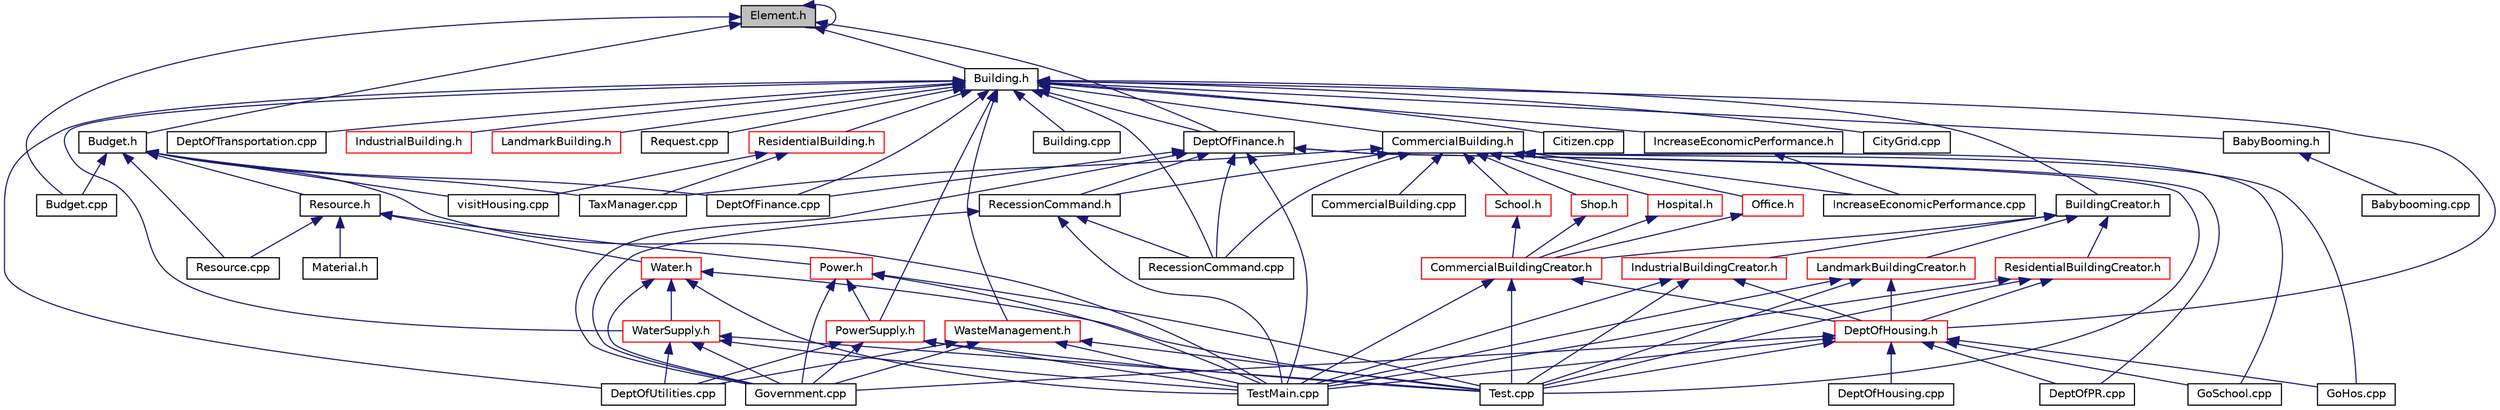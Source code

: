 digraph "Element.h"
{
 // LATEX_PDF_SIZE
  edge [fontname="Helvetica",fontsize="10",labelfontname="Helvetica",labelfontsize="10"];
  node [fontname="Helvetica",fontsize="10",shape=record];
  Node1 [label="Element.h",height=0.2,width=0.4,color="black", fillcolor="grey75", style="filled", fontcolor="black",tooltip=" "];
  Node1 -> Node2 [dir="back",color="midnightblue",fontsize="10",style="solid",fontname="Helvetica"];
  Node2 [label="Budget.cpp",height=0.2,width=0.4,color="black", fillcolor="white", style="filled",URL="$Budget_8cpp.html",tooltip=" "];
  Node1 -> Node3 [dir="back",color="midnightblue",fontsize="10",style="solid",fontname="Helvetica"];
  Node3 [label="Budget.h",height=0.2,width=0.4,color="black", fillcolor="white", style="filled",URL="$Budget_8h.html",tooltip=" "];
  Node3 -> Node2 [dir="back",color="midnightblue",fontsize="10",style="solid",fontname="Helvetica"];
  Node3 -> Node4 [dir="back",color="midnightblue",fontsize="10",style="solid",fontname="Helvetica"];
  Node4 [label="DeptOfFinance.cpp",height=0.2,width=0.4,color="black", fillcolor="white", style="filled",URL="$DeptOfFinance_8cpp.html",tooltip=" "];
  Node3 -> Node5 [dir="back",color="midnightblue",fontsize="10",style="solid",fontname="Helvetica"];
  Node5 [label="Resource.cpp",height=0.2,width=0.4,color="black", fillcolor="white", style="filled",URL="$Resource_8cpp.html",tooltip=" "];
  Node3 -> Node6 [dir="back",color="midnightblue",fontsize="10",style="solid",fontname="Helvetica"];
  Node6 [label="Resource.h",height=0.2,width=0.4,color="black", fillcolor="white", style="filled",URL="$Resource_8h.html",tooltip="Declaration of the Resource class."];
  Node6 -> Node7 [dir="back",color="midnightblue",fontsize="10",style="solid",fontname="Helvetica"];
  Node7 [label="Material.h",height=0.2,width=0.4,color="black", fillcolor="white", style="filled",URL="$Material_8h.html",tooltip="Declaration of the Material class."];
  Node6 -> Node8 [dir="back",color="midnightblue",fontsize="10",style="solid",fontname="Helvetica"];
  Node8 [label="Power.h",height=0.2,width=0.4,color="red", fillcolor="white", style="filled",URL="$Power_8h.html",tooltip="Declaration of the Power class."];
  Node8 -> Node9 [dir="back",color="midnightblue",fontsize="10",style="solid",fontname="Helvetica"];
  Node9 [label="Government.cpp",height=0.2,width=0.4,color="black", fillcolor="white", style="filled",URL="$Government_8cpp.html",tooltip=" "];
  Node8 -> Node11 [dir="back",color="midnightblue",fontsize="10",style="solid",fontname="Helvetica"];
  Node11 [label="PowerSupply.h",height=0.2,width=0.4,color="red", fillcolor="white", style="filled",URL="$PowerSupply_8h.html",tooltip="Header file for the PowerSupply class, responsible for managing electricity generation and distributi..."];
  Node11 -> Node12 [dir="back",color="midnightblue",fontsize="10",style="solid",fontname="Helvetica"];
  Node12 [label="DeptOfUtilities.cpp",height=0.2,width=0.4,color="black", fillcolor="white", style="filled",URL="$DeptOfUtilities_8cpp.html",tooltip=" "];
  Node11 -> Node9 [dir="back",color="midnightblue",fontsize="10",style="solid",fontname="Helvetica"];
  Node11 -> Node15 [dir="back",color="midnightblue",fontsize="10",style="solid",fontname="Helvetica"];
  Node15 [label="Test.cpp",height=0.2,width=0.4,color="black", fillcolor="white", style="filled",URL="$Test_8cpp.html",tooltip=" "];
  Node11 -> Node16 [dir="back",color="midnightblue",fontsize="10",style="solid",fontname="Helvetica"];
  Node16 [label="TestMain.cpp",height=0.2,width=0.4,color="black", fillcolor="white", style="filled",URL="$TestMain_8cpp.html",tooltip=" "];
  Node8 -> Node15 [dir="back",color="midnightblue",fontsize="10",style="solid",fontname="Helvetica"];
  Node8 -> Node16 [dir="back",color="midnightblue",fontsize="10",style="solid",fontname="Helvetica"];
  Node6 -> Node5 [dir="back",color="midnightblue",fontsize="10",style="solid",fontname="Helvetica"];
  Node6 -> Node17 [dir="back",color="midnightblue",fontsize="10",style="solid",fontname="Helvetica"];
  Node17 [label="Water.h",height=0.2,width=0.4,color="red", fillcolor="white", style="filled",URL="$Water_8h.html",tooltip="Declaration of the Water class."];
  Node17 -> Node9 [dir="back",color="midnightblue",fontsize="10",style="solid",fontname="Helvetica"];
  Node17 -> Node15 [dir="back",color="midnightblue",fontsize="10",style="solid",fontname="Helvetica"];
  Node17 -> Node16 [dir="back",color="midnightblue",fontsize="10",style="solid",fontname="Helvetica"];
  Node17 -> Node19 [dir="back",color="midnightblue",fontsize="10",style="solid",fontname="Helvetica"];
  Node19 [label="WaterSupply.h",height=0.2,width=0.4,color="red", fillcolor="white", style="filled",URL="$WaterSupply_8h.html",tooltip="Header file for the WaterSupply class, responsible for managing water distribution and supply in the ..."];
  Node19 -> Node12 [dir="back",color="midnightblue",fontsize="10",style="solid",fontname="Helvetica"];
  Node19 -> Node9 [dir="back",color="midnightblue",fontsize="10",style="solid",fontname="Helvetica"];
  Node19 -> Node15 [dir="back",color="midnightblue",fontsize="10",style="solid",fontname="Helvetica"];
  Node19 -> Node16 [dir="back",color="midnightblue",fontsize="10",style="solid",fontname="Helvetica"];
  Node3 -> Node21 [dir="back",color="midnightblue",fontsize="10",style="solid",fontname="Helvetica"];
  Node21 [label="TaxManager.cpp",height=0.2,width=0.4,color="black", fillcolor="white", style="filled",URL="$TaxManager_8cpp.html",tooltip=" "];
  Node3 -> Node16 [dir="back",color="midnightblue",fontsize="10",style="solid",fontname="Helvetica"];
  Node3 -> Node22 [dir="back",color="midnightblue",fontsize="10",style="solid",fontname="Helvetica"];
  Node22 [label="visitHousing.cpp",height=0.2,width=0.4,color="black", fillcolor="white", style="filled",URL="$visitHousing_8cpp.html",tooltip=" "];
  Node1 -> Node23 [dir="back",color="midnightblue",fontsize="10",style="solid",fontname="Helvetica"];
  Node23 [label="Building.h",height=0.2,width=0.4,color="black", fillcolor="white", style="filled",URL="$Building_8h.html",tooltip="Declaration of the Building class."];
  Node23 -> Node24 [dir="back",color="midnightblue",fontsize="10",style="solid",fontname="Helvetica"];
  Node24 [label="BabyBooming.h",height=0.2,width=0.4,color="black", fillcolor="white", style="filled",URL="$BabyBooming_8h.html",tooltip=" "];
  Node24 -> Node25 [dir="back",color="midnightblue",fontsize="10",style="solid",fontname="Helvetica"];
  Node25 [label="Babybooming.cpp",height=0.2,width=0.4,color="black", fillcolor="white", style="filled",URL="$Babybooming_8cpp.html",tooltip=" "];
  Node23 -> Node26 [dir="back",color="midnightblue",fontsize="10",style="solid",fontname="Helvetica"];
  Node26 [label="Building.cpp",height=0.2,width=0.4,color="black", fillcolor="white", style="filled",URL="$Building_8cpp.html",tooltip=" "];
  Node23 -> Node27 [dir="back",color="midnightblue",fontsize="10",style="solid",fontname="Helvetica"];
  Node27 [label="BuildingCreator.h",height=0.2,width=0.4,color="black", fillcolor="white", style="filled",URL="$BuildingCreator_8h.html",tooltip="Defines the BuildingCreator interface for creating buildings."];
  Node27 -> Node28 [dir="back",color="midnightblue",fontsize="10",style="solid",fontname="Helvetica"];
  Node28 [label="CommercialBuildingCreator.h",height=0.2,width=0.4,color="red", fillcolor="white", style="filled",URL="$CommercialBuildingCreator_8h.html",tooltip="Declaration of the CommercialBuildingCreator class for commercial building creation."];
  Node28 -> Node30 [dir="back",color="midnightblue",fontsize="10",style="solid",fontname="Helvetica"];
  Node30 [label="DeptOfHousing.h",height=0.2,width=0.4,color="red", fillcolor="white", style="filled",URL="$DeptOfHousing_8h.html",tooltip=" "];
  Node30 -> Node31 [dir="back",color="midnightblue",fontsize="10",style="solid",fontname="Helvetica"];
  Node31 [label="DeptOfHousing.cpp",height=0.2,width=0.4,color="black", fillcolor="white", style="filled",URL="$DeptOfHousing_8cpp.html",tooltip=" "];
  Node30 -> Node32 [dir="back",color="midnightblue",fontsize="10",style="solid",fontname="Helvetica"];
  Node32 [label="DeptOfPR.cpp",height=0.2,width=0.4,color="black", fillcolor="white", style="filled",URL="$DeptOfPR_8cpp.html",tooltip=" "];
  Node30 -> Node35 [dir="back",color="midnightblue",fontsize="10",style="solid",fontname="Helvetica"];
  Node35 [label="GoHos.cpp",height=0.2,width=0.4,color="black", fillcolor="white", style="filled",URL="$GoHos_8cpp.html",tooltip=" "];
  Node30 -> Node36 [dir="back",color="midnightblue",fontsize="10",style="solid",fontname="Helvetica"];
  Node36 [label="GoSchool.cpp",height=0.2,width=0.4,color="black", fillcolor="white", style="filled",URL="$GoSchool_8cpp.html",tooltip=" "];
  Node30 -> Node9 [dir="back",color="midnightblue",fontsize="10",style="solid",fontname="Helvetica"];
  Node30 -> Node15 [dir="back",color="midnightblue",fontsize="10",style="solid",fontname="Helvetica"];
  Node30 -> Node16 [dir="back",color="midnightblue",fontsize="10",style="solid",fontname="Helvetica"];
  Node28 -> Node15 [dir="back",color="midnightblue",fontsize="10",style="solid",fontname="Helvetica"];
  Node28 -> Node16 [dir="back",color="midnightblue",fontsize="10",style="solid",fontname="Helvetica"];
  Node27 -> Node44 [dir="back",color="midnightblue",fontsize="10",style="solid",fontname="Helvetica"];
  Node44 [label="IndustrialBuildingCreator.h",height=0.2,width=0.4,color="red", fillcolor="white", style="filled",URL="$IndustrialBuildingCreator_8h.html",tooltip="Defines the IndustrialBuildingCreator class for creating industrial buildings."];
  Node44 -> Node30 [dir="back",color="midnightblue",fontsize="10",style="solid",fontname="Helvetica"];
  Node44 -> Node15 [dir="back",color="midnightblue",fontsize="10",style="solid",fontname="Helvetica"];
  Node44 -> Node16 [dir="back",color="midnightblue",fontsize="10",style="solid",fontname="Helvetica"];
  Node27 -> Node46 [dir="back",color="midnightblue",fontsize="10",style="solid",fontname="Helvetica"];
  Node46 [label="LandmarkBuildingCreator.h",height=0.2,width=0.4,color="red", fillcolor="white", style="filled",URL="$LandmarkBuildingCreator_8h.html",tooltip="Defines the LandmarkBuildingCreator class for creating landmark buildings."];
  Node46 -> Node30 [dir="back",color="midnightblue",fontsize="10",style="solid",fontname="Helvetica"];
  Node46 -> Node15 [dir="back",color="midnightblue",fontsize="10",style="solid",fontname="Helvetica"];
  Node46 -> Node16 [dir="back",color="midnightblue",fontsize="10",style="solid",fontname="Helvetica"];
  Node27 -> Node48 [dir="back",color="midnightblue",fontsize="10",style="solid",fontname="Helvetica"];
  Node48 [label="ResidentialBuildingCreator.h",height=0.2,width=0.4,color="red", fillcolor="white", style="filled",URL="$ResidentialBuildingCreator_8h.html",tooltip="Defines the ResidentialBuildingCreator class for creating residential buildings."];
  Node48 -> Node30 [dir="back",color="midnightblue",fontsize="10",style="solid",fontname="Helvetica"];
  Node48 -> Node15 [dir="back",color="midnightblue",fontsize="10",style="solid",fontname="Helvetica"];
  Node48 -> Node16 [dir="back",color="midnightblue",fontsize="10",style="solid",fontname="Helvetica"];
  Node23 -> Node50 [dir="back",color="midnightblue",fontsize="10",style="solid",fontname="Helvetica"];
  Node50 [label="Citizen.cpp",height=0.2,width=0.4,color="black", fillcolor="white", style="filled",URL="$Citizen_8cpp.html",tooltip=" "];
  Node23 -> Node51 [dir="back",color="midnightblue",fontsize="10",style="solid",fontname="Helvetica"];
  Node51 [label="CityGrid.cpp",height=0.2,width=0.4,color="black", fillcolor="white", style="filled",URL="$CityGrid_8cpp.html",tooltip=" "];
  Node23 -> Node52 [dir="back",color="midnightblue",fontsize="10",style="solid",fontname="Helvetica"];
  Node52 [label="CommercialBuilding.h",height=0.2,width=0.4,color="black", fillcolor="white", style="filled",URL="$CommercialBuilding_8h.html",tooltip="Declaration of the CommercialBuilding class."];
  Node52 -> Node53 [dir="back",color="midnightblue",fontsize="10",style="solid",fontname="Helvetica"];
  Node53 [label="CommercialBuilding.cpp",height=0.2,width=0.4,color="black", fillcolor="white", style="filled",URL="$CommercialBuilding_8cpp.html",tooltip="Implements the CommercialBuilding class."];
  Node52 -> Node35 [dir="back",color="midnightblue",fontsize="10",style="solid",fontname="Helvetica"];
  Node52 -> Node36 [dir="back",color="midnightblue",fontsize="10",style="solid",fontname="Helvetica"];
  Node52 -> Node54 [dir="back",color="midnightblue",fontsize="10",style="solid",fontname="Helvetica"];
  Node54 [label="Hospital.h",height=0.2,width=0.4,color="red", fillcolor="white", style="filled",URL="$Hospital_8h.html",tooltip="Declaration of the Hospital class."];
  Node54 -> Node28 [dir="back",color="midnightblue",fontsize="10",style="solid",fontname="Helvetica"];
  Node52 -> Node56 [dir="back",color="midnightblue",fontsize="10",style="solid",fontname="Helvetica"];
  Node56 [label="IncreaseEconomicPerformance.cpp",height=0.2,width=0.4,color="black", fillcolor="white", style="filled",URL="$IncreaseEconomicPerformance_8cpp.html",tooltip=" "];
  Node52 -> Node57 [dir="back",color="midnightblue",fontsize="10",style="solid",fontname="Helvetica"];
  Node57 [label="Office.h",height=0.2,width=0.4,color="red", fillcolor="white", style="filled",URL="$Office_8h.html",tooltip="Declaration of the Office class."];
  Node57 -> Node28 [dir="back",color="midnightblue",fontsize="10",style="solid",fontname="Helvetica"];
  Node52 -> Node59 [dir="back",color="midnightblue",fontsize="10",style="solid",fontname="Helvetica"];
  Node59 [label="RecessionCommand.cpp",height=0.2,width=0.4,color="black", fillcolor="white", style="filled",URL="$RecessionCommand_8cpp.html",tooltip=" "];
  Node52 -> Node60 [dir="back",color="midnightblue",fontsize="10",style="solid",fontname="Helvetica"];
  Node60 [label="RecessionCommand.h",height=0.2,width=0.4,color="black", fillcolor="white", style="filled",URL="$RecessionCommand_8h.html",tooltip="Defines the RecessionCommand class for handling city-wide recession events."];
  Node60 -> Node9 [dir="back",color="midnightblue",fontsize="10",style="solid",fontname="Helvetica"];
  Node60 -> Node59 [dir="back",color="midnightblue",fontsize="10",style="solid",fontname="Helvetica"];
  Node60 -> Node16 [dir="back",color="midnightblue",fontsize="10",style="solid",fontname="Helvetica"];
  Node52 -> Node61 [dir="back",color="midnightblue",fontsize="10",style="solid",fontname="Helvetica"];
  Node61 [label="School.h",height=0.2,width=0.4,color="red", fillcolor="white", style="filled",URL="$School_8h.html",tooltip="Declaration of the School class."];
  Node61 -> Node28 [dir="back",color="midnightblue",fontsize="10",style="solid",fontname="Helvetica"];
  Node52 -> Node63 [dir="back",color="midnightblue",fontsize="10",style="solid",fontname="Helvetica"];
  Node63 [label="Shop.h",height=0.2,width=0.4,color="red", fillcolor="white", style="filled",URL="$Shop_8h.html",tooltip="Declaration of the Shop class."];
  Node63 -> Node28 [dir="back",color="midnightblue",fontsize="10",style="solid",fontname="Helvetica"];
  Node52 -> Node21 [dir="back",color="midnightblue",fontsize="10",style="solid",fontname="Helvetica"];
  Node23 -> Node4 [dir="back",color="midnightblue",fontsize="10",style="solid",fontname="Helvetica"];
  Node23 -> Node65 [dir="back",color="midnightblue",fontsize="10",style="solid",fontname="Helvetica"];
  Node65 [label="DeptOfFinance.h",height=0.2,width=0.4,color="black", fillcolor="white", style="filled",URL="$DeptOfFinance_8h.html",tooltip=" "];
  Node65 -> Node4 [dir="back",color="midnightblue",fontsize="10",style="solid",fontname="Helvetica"];
  Node65 -> Node32 [dir="back",color="midnightblue",fontsize="10",style="solid",fontname="Helvetica"];
  Node65 -> Node9 [dir="back",color="midnightblue",fontsize="10",style="solid",fontname="Helvetica"];
  Node65 -> Node59 [dir="back",color="midnightblue",fontsize="10",style="solid",fontname="Helvetica"];
  Node65 -> Node60 [dir="back",color="midnightblue",fontsize="10",style="solid",fontname="Helvetica"];
  Node65 -> Node15 [dir="back",color="midnightblue",fontsize="10",style="solid",fontname="Helvetica"];
  Node65 -> Node16 [dir="back",color="midnightblue",fontsize="10",style="solid",fontname="Helvetica"];
  Node23 -> Node30 [dir="back",color="midnightblue",fontsize="10",style="solid",fontname="Helvetica"];
  Node23 -> Node66 [dir="back",color="midnightblue",fontsize="10",style="solid",fontname="Helvetica"];
  Node66 [label="DeptOfTransportation.cpp",height=0.2,width=0.4,color="black", fillcolor="white", style="filled",URL="$DeptOfTransportation_8cpp.html",tooltip=" "];
  Node23 -> Node12 [dir="back",color="midnightblue",fontsize="10",style="solid",fontname="Helvetica"];
  Node23 -> Node67 [dir="back",color="midnightblue",fontsize="10",style="solid",fontname="Helvetica"];
  Node67 [label="IncreaseEconomicPerformance.h",height=0.2,width=0.4,color="black", fillcolor="white", style="filled",URL="$IncreaseEconomicPerformance_8h.html",tooltip=" "];
  Node67 -> Node56 [dir="back",color="midnightblue",fontsize="10",style="solid",fontname="Helvetica"];
  Node23 -> Node68 [dir="back",color="midnightblue",fontsize="10",style="solid",fontname="Helvetica"];
  Node68 [label="IndustrialBuilding.h",height=0.2,width=0.4,color="red", fillcolor="white", style="filled",URL="$IndustrialBuilding_8h.html",tooltip="Defines the IndustrialBuilding class, an abstract class for industrial buildings."];
  Node23 -> Node78 [dir="back",color="midnightblue",fontsize="10",style="solid",fontname="Helvetica"];
  Node78 [label="LandmarkBuilding.h",height=0.2,width=0.4,color="red", fillcolor="white", style="filled",URL="$LandmarkBuilding_8h.html",tooltip="Declaration of the LandmarkBuilding class representing landmark buildings."];
  Node23 -> Node11 [dir="back",color="midnightblue",fontsize="10",style="solid",fontname="Helvetica"];
  Node23 -> Node59 [dir="back",color="midnightblue",fontsize="10",style="solid",fontname="Helvetica"];
  Node23 -> Node86 [dir="back",color="midnightblue",fontsize="10",style="solid",fontname="Helvetica"];
  Node86 [label="Request.cpp",height=0.2,width=0.4,color="black", fillcolor="white", style="filled",URL="$Request_8cpp.html",tooltip=" "];
  Node23 -> Node87 [dir="back",color="midnightblue",fontsize="10",style="solid",fontname="Helvetica"];
  Node87 [label="ResidentialBuilding.h",height=0.2,width=0.4,color="red", fillcolor="white", style="filled",URL="$ResidentialBuilding_8h.html",tooltip="Defines the ResidentialBuilding class, an abstract class for residential buildings."];
  Node87 -> Node21 [dir="back",color="midnightblue",fontsize="10",style="solid",fontname="Helvetica"];
  Node87 -> Node22 [dir="back",color="midnightblue",fontsize="10",style="solid",fontname="Helvetica"];
  Node23 -> Node95 [dir="back",color="midnightblue",fontsize="10",style="solid",fontname="Helvetica"];
  Node95 [label="WasteManagement.h",height=0.2,width=0.4,color="red", fillcolor="white", style="filled",URL="$WasteManagement_8h.html",tooltip="Header file for the WasteManagement class, responsible for handling waste collection,..."];
  Node95 -> Node12 [dir="back",color="midnightblue",fontsize="10",style="solid",fontname="Helvetica"];
  Node95 -> Node9 [dir="back",color="midnightblue",fontsize="10",style="solid",fontname="Helvetica"];
  Node95 -> Node15 [dir="back",color="midnightblue",fontsize="10",style="solid",fontname="Helvetica"];
  Node95 -> Node16 [dir="back",color="midnightblue",fontsize="10",style="solid",fontname="Helvetica"];
  Node23 -> Node19 [dir="back",color="midnightblue",fontsize="10",style="solid",fontname="Helvetica"];
  Node1 -> Node65 [dir="back",color="midnightblue",fontsize="10",style="solid",fontname="Helvetica"];
  Node1 -> Node1 [dir="back",color="midnightblue",fontsize="10",style="solid",fontname="Helvetica"];
}
